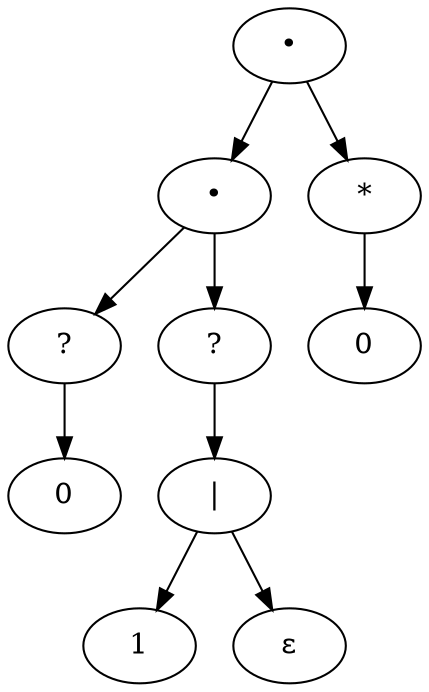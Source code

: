 digraph {
	27842192 [label="•"]
	27842192 -> 27841904
	27841904 [label="•"]
	27841904 -> 27841424
	27841424 [label="?"]
	27841424 -> 27841328
	27841328 [label=0]
	27841904 -> 27841808
	27841808 [label="?"]
	27841808 -> 27841712
	27841712 [label="|"]
	27841712 -> 27841520
	27841520 [label=1]
	27841712 -> 27841616
	27841616 [label="ε"]
	27842192 -> 27842096
	27842096 [label="*"]
	27842096 -> 27842000
	27842000 [label=0]
}

